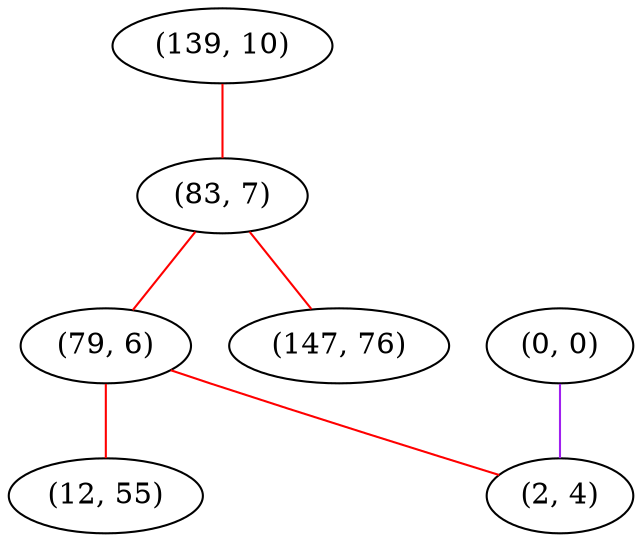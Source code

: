 graph "" {
"(139, 10)";
"(0, 0)";
"(83, 7)";
"(79, 6)";
"(147, 76)";
"(12, 55)";
"(2, 4)";
"(139, 10)" -- "(83, 7)"  [color=red, key=0, weight=1];
"(0, 0)" -- "(2, 4)"  [color=purple, key=0, weight=4];
"(83, 7)" -- "(79, 6)"  [color=red, key=0, weight=1];
"(83, 7)" -- "(147, 76)"  [color=red, key=0, weight=1];
"(79, 6)" -- "(12, 55)"  [color=red, key=0, weight=1];
"(79, 6)" -- "(2, 4)"  [color=red, key=0, weight=1];
}
